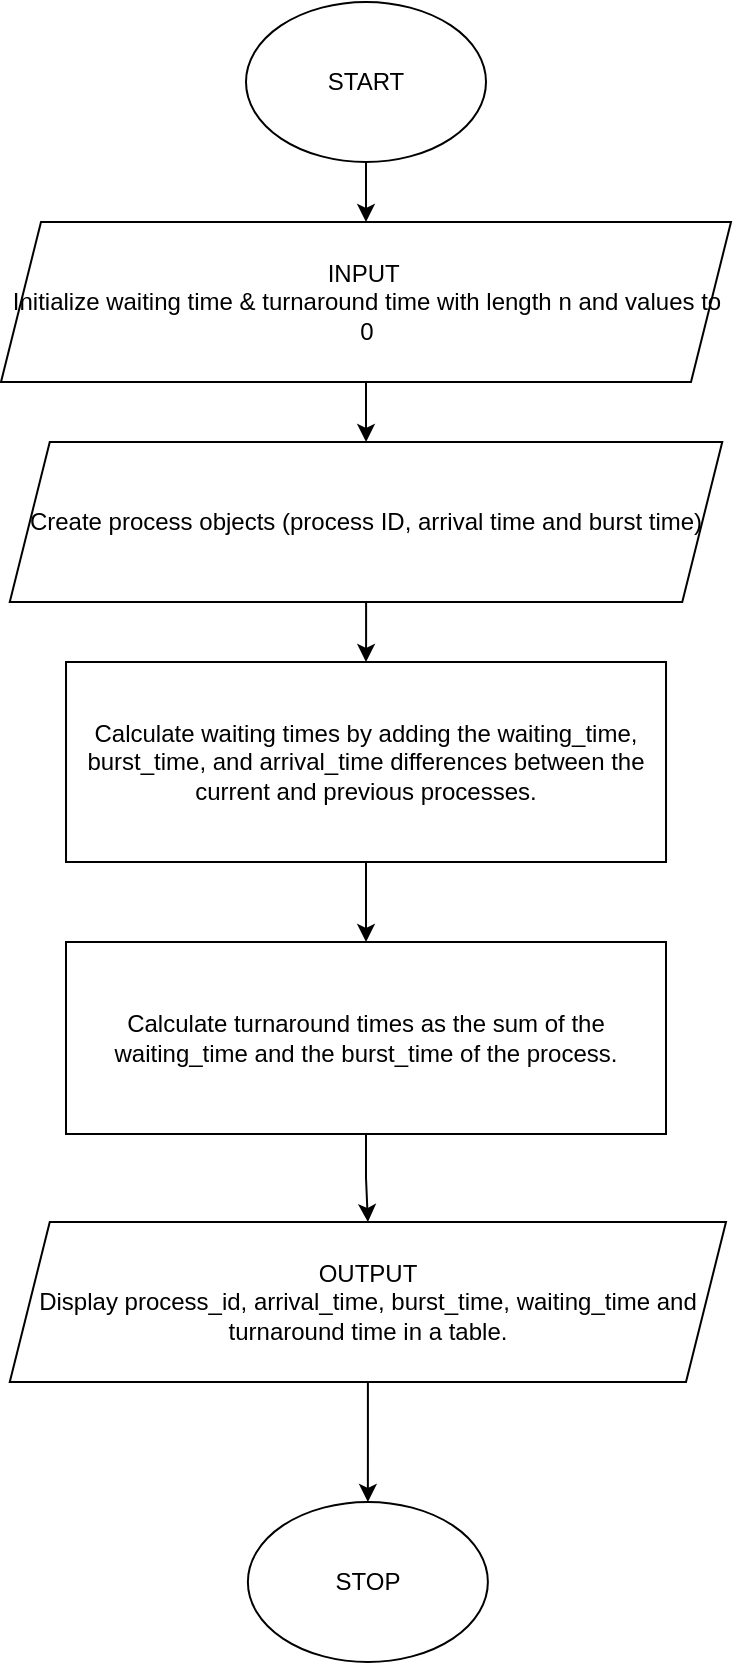 <mxfile version="21.1.4" type="github">
  <diagram id="C5RBs43oDa-KdzZeNtuy" name="Page-1">
    <mxGraphModel dx="1541" dy="1888" grid="1" gridSize="10" guides="1" tooltips="1" connect="1" arrows="1" fold="1" page="1" pageScale="1" pageWidth="827" pageHeight="1169" math="0" shadow="0">
      <root>
        <mxCell id="WIyWlLk6GJQsqaUBKTNV-0" />
        <mxCell id="WIyWlLk6GJQsqaUBKTNV-1" parent="WIyWlLk6GJQsqaUBKTNV-0" />
        <mxCell id="7IpqOZdlUDzkgkh_AJF7-11" value="" style="edgeStyle=orthogonalEdgeStyle;rounded=0;orthogonalLoop=1;jettySize=auto;html=1;" edge="1" parent="WIyWlLk6GJQsqaUBKTNV-1" source="7IpqOZdlUDzkgkh_AJF7-0" target="7IpqOZdlUDzkgkh_AJF7-1">
          <mxGeometry relative="1" as="geometry" />
        </mxCell>
        <mxCell id="7IpqOZdlUDzkgkh_AJF7-0" value="START" style="ellipse;whiteSpace=wrap;html=1;" vertex="1" parent="WIyWlLk6GJQsqaUBKTNV-1">
          <mxGeometry x="160" y="-50" width="120" height="80" as="geometry" />
        </mxCell>
        <mxCell id="7IpqOZdlUDzkgkh_AJF7-13" value="" style="edgeStyle=orthogonalEdgeStyle;rounded=0;orthogonalLoop=1;jettySize=auto;html=1;" edge="1" parent="WIyWlLk6GJQsqaUBKTNV-1" source="7IpqOZdlUDzkgkh_AJF7-1" target="7IpqOZdlUDzkgkh_AJF7-12">
          <mxGeometry relative="1" as="geometry" />
        </mxCell>
        <mxCell id="7IpqOZdlUDzkgkh_AJF7-1" value="INPUT&amp;nbsp;&lt;br&gt;Initialize waiting time &amp;amp; turnaround time with length n and values to 0" style="shape=parallelogram;perimeter=parallelogramPerimeter;whiteSpace=wrap;html=1;fixedSize=1;" vertex="1" parent="WIyWlLk6GJQsqaUBKTNV-1">
          <mxGeometry x="37.5" y="60" width="365" height="80" as="geometry" />
        </mxCell>
        <mxCell id="7IpqOZdlUDzkgkh_AJF7-8" value="" style="edgeStyle=orthogonalEdgeStyle;rounded=0;orthogonalLoop=1;jettySize=auto;html=1;" edge="1" parent="WIyWlLk6GJQsqaUBKTNV-1" source="7IpqOZdlUDzkgkh_AJF7-2" target="7IpqOZdlUDzkgkh_AJF7-4">
          <mxGeometry relative="1" as="geometry" />
        </mxCell>
        <mxCell id="7IpqOZdlUDzkgkh_AJF7-2" value="Calculate turnaround times as the sum of the waiting_time and the burst_time of the process." style="rounded=0;whiteSpace=wrap;html=1;" vertex="1" parent="WIyWlLk6GJQsqaUBKTNV-1">
          <mxGeometry x="70" y="420" width="300" height="96" as="geometry" />
        </mxCell>
        <mxCell id="7IpqOZdlUDzkgkh_AJF7-6" value="" style="edgeStyle=orthogonalEdgeStyle;rounded=0;orthogonalLoop=1;jettySize=auto;html=1;" edge="1" parent="WIyWlLk6GJQsqaUBKTNV-1" source="7IpqOZdlUDzkgkh_AJF7-3" target="7IpqOZdlUDzkgkh_AJF7-2">
          <mxGeometry relative="1" as="geometry" />
        </mxCell>
        <mxCell id="7IpqOZdlUDzkgkh_AJF7-3" value="Calculate waiting times by adding the waiting_time, burst_time, and arrival_time differences between the current and previous processes." style="rounded=0;whiteSpace=wrap;html=1;" vertex="1" parent="WIyWlLk6GJQsqaUBKTNV-1">
          <mxGeometry x="70.01" y="280" width="300" height="100" as="geometry" />
        </mxCell>
        <mxCell id="7IpqOZdlUDzkgkh_AJF7-10" value="" style="edgeStyle=orthogonalEdgeStyle;rounded=0;orthogonalLoop=1;jettySize=auto;html=1;" edge="1" parent="WIyWlLk6GJQsqaUBKTNV-1" source="7IpqOZdlUDzkgkh_AJF7-4" target="7IpqOZdlUDzkgkh_AJF7-9">
          <mxGeometry relative="1" as="geometry" />
        </mxCell>
        <mxCell id="7IpqOZdlUDzkgkh_AJF7-4" value="OUTPUT&lt;br&gt;Display process_id, arrival_time, burst_time, waiting_time and turnaround time in a table." style="shape=parallelogram;perimeter=parallelogramPerimeter;whiteSpace=wrap;html=1;fixedSize=1;" vertex="1" parent="WIyWlLk6GJQsqaUBKTNV-1">
          <mxGeometry x="41.88" y="560" width="358.12" height="80" as="geometry" />
        </mxCell>
        <mxCell id="7IpqOZdlUDzkgkh_AJF7-9" value="STOP" style="ellipse;whiteSpace=wrap;html=1;" vertex="1" parent="WIyWlLk6GJQsqaUBKTNV-1">
          <mxGeometry x="160.94" y="700" width="120" height="80" as="geometry" />
        </mxCell>
        <mxCell id="7IpqOZdlUDzkgkh_AJF7-15" value="" style="edgeStyle=orthogonalEdgeStyle;rounded=0;orthogonalLoop=1;jettySize=auto;html=1;" edge="1" parent="WIyWlLk6GJQsqaUBKTNV-1" source="7IpqOZdlUDzkgkh_AJF7-12" target="7IpqOZdlUDzkgkh_AJF7-3">
          <mxGeometry relative="1" as="geometry" />
        </mxCell>
        <mxCell id="7IpqOZdlUDzkgkh_AJF7-12" value="Create process objects (process ID, arrival time and burst time)" style="shape=parallelogram;perimeter=parallelogramPerimeter;whiteSpace=wrap;html=1;fixedSize=1;" vertex="1" parent="WIyWlLk6GJQsqaUBKTNV-1">
          <mxGeometry x="41.88" y="170" width="356.25" height="80" as="geometry" />
        </mxCell>
      </root>
    </mxGraphModel>
  </diagram>
</mxfile>
